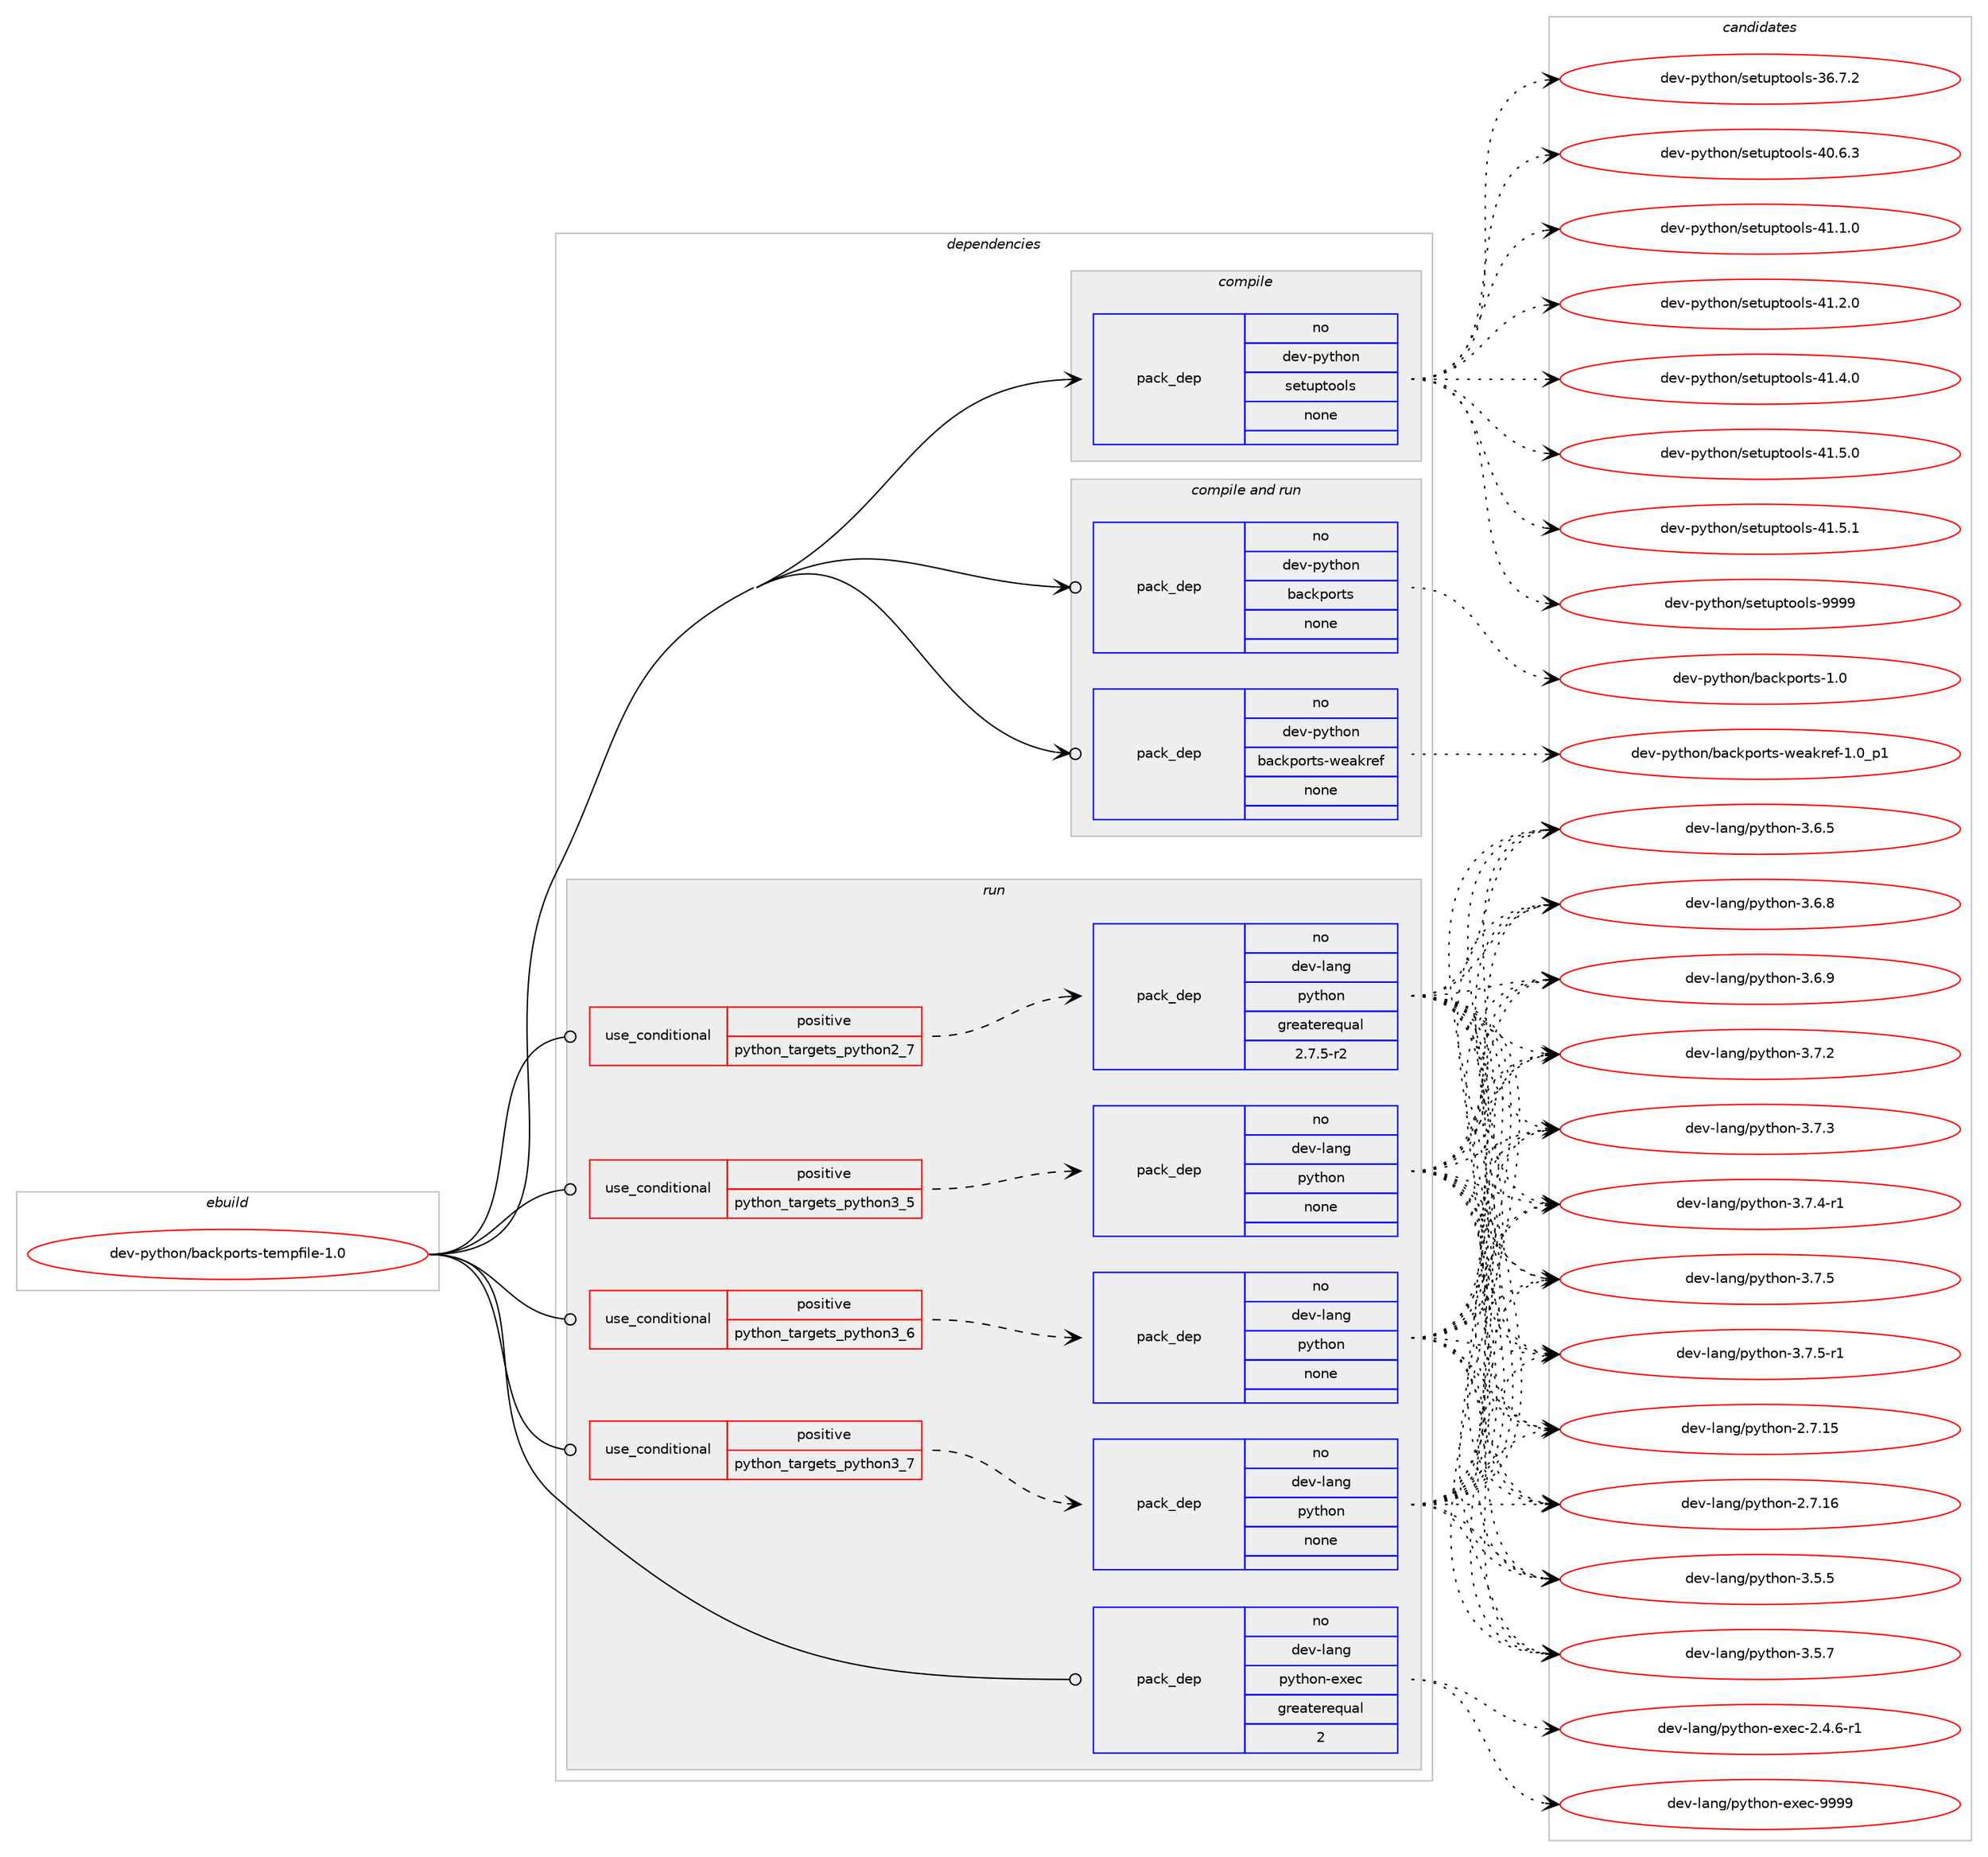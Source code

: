 digraph prolog {

# *************
# Graph options
# *************

newrank=true;
concentrate=true;
compound=true;
graph [rankdir=LR,fontname=Helvetica,fontsize=10,ranksep=1.5];#, ranksep=2.5, nodesep=0.2];
edge  [arrowhead=vee];
node  [fontname=Helvetica,fontsize=10];

# **********
# The ebuild
# **********

subgraph cluster_leftcol {
color=gray;
rank=same;
label=<<i>ebuild</i>>;
id [label="dev-python/backports-tempfile-1.0", color=red, width=4, href="../dev-python/backports-tempfile-1.0.svg"];
}

# ****************
# The dependencies
# ****************

subgraph cluster_midcol {
color=gray;
label=<<i>dependencies</i>>;
subgraph cluster_compile {
fillcolor="#eeeeee";
style=filled;
label=<<i>compile</i>>;
subgraph pack447567 {
dependency596024 [label=<<TABLE BORDER="0" CELLBORDER="1" CELLSPACING="0" CELLPADDING="4" WIDTH="220"><TR><TD ROWSPAN="6" CELLPADDING="30">pack_dep</TD></TR><TR><TD WIDTH="110">no</TD></TR><TR><TD>dev-python</TD></TR><TR><TD>setuptools</TD></TR><TR><TD>none</TD></TR><TR><TD></TD></TR></TABLE>>, shape=none, color=blue];
}
id:e -> dependency596024:w [weight=20,style="solid",arrowhead="vee"];
}
subgraph cluster_compileandrun {
fillcolor="#eeeeee";
style=filled;
label=<<i>compile and run</i>>;
subgraph pack447568 {
dependency596025 [label=<<TABLE BORDER="0" CELLBORDER="1" CELLSPACING="0" CELLPADDING="4" WIDTH="220"><TR><TD ROWSPAN="6" CELLPADDING="30">pack_dep</TD></TR><TR><TD WIDTH="110">no</TD></TR><TR><TD>dev-python</TD></TR><TR><TD>backports</TD></TR><TR><TD>none</TD></TR><TR><TD></TD></TR></TABLE>>, shape=none, color=blue];
}
id:e -> dependency596025:w [weight=20,style="solid",arrowhead="odotvee"];
subgraph pack447569 {
dependency596026 [label=<<TABLE BORDER="0" CELLBORDER="1" CELLSPACING="0" CELLPADDING="4" WIDTH="220"><TR><TD ROWSPAN="6" CELLPADDING="30">pack_dep</TD></TR><TR><TD WIDTH="110">no</TD></TR><TR><TD>dev-python</TD></TR><TR><TD>backports-weakref</TD></TR><TR><TD>none</TD></TR><TR><TD></TD></TR></TABLE>>, shape=none, color=blue];
}
id:e -> dependency596026:w [weight=20,style="solid",arrowhead="odotvee"];
}
subgraph cluster_run {
fillcolor="#eeeeee";
style=filled;
label=<<i>run</i>>;
subgraph cond136683 {
dependency596027 [label=<<TABLE BORDER="0" CELLBORDER="1" CELLSPACING="0" CELLPADDING="4"><TR><TD ROWSPAN="3" CELLPADDING="10">use_conditional</TD></TR><TR><TD>positive</TD></TR><TR><TD>python_targets_python2_7</TD></TR></TABLE>>, shape=none, color=red];
subgraph pack447570 {
dependency596028 [label=<<TABLE BORDER="0" CELLBORDER="1" CELLSPACING="0" CELLPADDING="4" WIDTH="220"><TR><TD ROWSPAN="6" CELLPADDING="30">pack_dep</TD></TR><TR><TD WIDTH="110">no</TD></TR><TR><TD>dev-lang</TD></TR><TR><TD>python</TD></TR><TR><TD>greaterequal</TD></TR><TR><TD>2.7.5-r2</TD></TR></TABLE>>, shape=none, color=blue];
}
dependency596027:e -> dependency596028:w [weight=20,style="dashed",arrowhead="vee"];
}
id:e -> dependency596027:w [weight=20,style="solid",arrowhead="odot"];
subgraph cond136684 {
dependency596029 [label=<<TABLE BORDER="0" CELLBORDER="1" CELLSPACING="0" CELLPADDING="4"><TR><TD ROWSPAN="3" CELLPADDING="10">use_conditional</TD></TR><TR><TD>positive</TD></TR><TR><TD>python_targets_python3_5</TD></TR></TABLE>>, shape=none, color=red];
subgraph pack447571 {
dependency596030 [label=<<TABLE BORDER="0" CELLBORDER="1" CELLSPACING="0" CELLPADDING="4" WIDTH="220"><TR><TD ROWSPAN="6" CELLPADDING="30">pack_dep</TD></TR><TR><TD WIDTH="110">no</TD></TR><TR><TD>dev-lang</TD></TR><TR><TD>python</TD></TR><TR><TD>none</TD></TR><TR><TD></TD></TR></TABLE>>, shape=none, color=blue];
}
dependency596029:e -> dependency596030:w [weight=20,style="dashed",arrowhead="vee"];
}
id:e -> dependency596029:w [weight=20,style="solid",arrowhead="odot"];
subgraph cond136685 {
dependency596031 [label=<<TABLE BORDER="0" CELLBORDER="1" CELLSPACING="0" CELLPADDING="4"><TR><TD ROWSPAN="3" CELLPADDING="10">use_conditional</TD></TR><TR><TD>positive</TD></TR><TR><TD>python_targets_python3_6</TD></TR></TABLE>>, shape=none, color=red];
subgraph pack447572 {
dependency596032 [label=<<TABLE BORDER="0" CELLBORDER="1" CELLSPACING="0" CELLPADDING="4" WIDTH="220"><TR><TD ROWSPAN="6" CELLPADDING="30">pack_dep</TD></TR><TR><TD WIDTH="110">no</TD></TR><TR><TD>dev-lang</TD></TR><TR><TD>python</TD></TR><TR><TD>none</TD></TR><TR><TD></TD></TR></TABLE>>, shape=none, color=blue];
}
dependency596031:e -> dependency596032:w [weight=20,style="dashed",arrowhead="vee"];
}
id:e -> dependency596031:w [weight=20,style="solid",arrowhead="odot"];
subgraph cond136686 {
dependency596033 [label=<<TABLE BORDER="0" CELLBORDER="1" CELLSPACING="0" CELLPADDING="4"><TR><TD ROWSPAN="3" CELLPADDING="10">use_conditional</TD></TR><TR><TD>positive</TD></TR><TR><TD>python_targets_python3_7</TD></TR></TABLE>>, shape=none, color=red];
subgraph pack447573 {
dependency596034 [label=<<TABLE BORDER="0" CELLBORDER="1" CELLSPACING="0" CELLPADDING="4" WIDTH="220"><TR><TD ROWSPAN="6" CELLPADDING="30">pack_dep</TD></TR><TR><TD WIDTH="110">no</TD></TR><TR><TD>dev-lang</TD></TR><TR><TD>python</TD></TR><TR><TD>none</TD></TR><TR><TD></TD></TR></TABLE>>, shape=none, color=blue];
}
dependency596033:e -> dependency596034:w [weight=20,style="dashed",arrowhead="vee"];
}
id:e -> dependency596033:w [weight=20,style="solid",arrowhead="odot"];
subgraph pack447574 {
dependency596035 [label=<<TABLE BORDER="0" CELLBORDER="1" CELLSPACING="0" CELLPADDING="4" WIDTH="220"><TR><TD ROWSPAN="6" CELLPADDING="30">pack_dep</TD></TR><TR><TD WIDTH="110">no</TD></TR><TR><TD>dev-lang</TD></TR><TR><TD>python-exec</TD></TR><TR><TD>greaterequal</TD></TR><TR><TD>2</TD></TR></TABLE>>, shape=none, color=blue];
}
id:e -> dependency596035:w [weight=20,style="solid",arrowhead="odot"];
}
}

# **************
# The candidates
# **************

subgraph cluster_choices {
rank=same;
color=gray;
label=<<i>candidates</i>>;

subgraph choice447567 {
color=black;
nodesep=1;
choice100101118451121211161041111104711510111611711211611111110811545515446554650 [label="dev-python/setuptools-36.7.2", color=red, width=4,href="../dev-python/setuptools-36.7.2.svg"];
choice100101118451121211161041111104711510111611711211611111110811545524846544651 [label="dev-python/setuptools-40.6.3", color=red, width=4,href="../dev-python/setuptools-40.6.3.svg"];
choice100101118451121211161041111104711510111611711211611111110811545524946494648 [label="dev-python/setuptools-41.1.0", color=red, width=4,href="../dev-python/setuptools-41.1.0.svg"];
choice100101118451121211161041111104711510111611711211611111110811545524946504648 [label="dev-python/setuptools-41.2.0", color=red, width=4,href="../dev-python/setuptools-41.2.0.svg"];
choice100101118451121211161041111104711510111611711211611111110811545524946524648 [label="dev-python/setuptools-41.4.0", color=red, width=4,href="../dev-python/setuptools-41.4.0.svg"];
choice100101118451121211161041111104711510111611711211611111110811545524946534648 [label="dev-python/setuptools-41.5.0", color=red, width=4,href="../dev-python/setuptools-41.5.0.svg"];
choice100101118451121211161041111104711510111611711211611111110811545524946534649 [label="dev-python/setuptools-41.5.1", color=red, width=4,href="../dev-python/setuptools-41.5.1.svg"];
choice10010111845112121116104111110471151011161171121161111111081154557575757 [label="dev-python/setuptools-9999", color=red, width=4,href="../dev-python/setuptools-9999.svg"];
dependency596024:e -> choice100101118451121211161041111104711510111611711211611111110811545515446554650:w [style=dotted,weight="100"];
dependency596024:e -> choice100101118451121211161041111104711510111611711211611111110811545524846544651:w [style=dotted,weight="100"];
dependency596024:e -> choice100101118451121211161041111104711510111611711211611111110811545524946494648:w [style=dotted,weight="100"];
dependency596024:e -> choice100101118451121211161041111104711510111611711211611111110811545524946504648:w [style=dotted,weight="100"];
dependency596024:e -> choice100101118451121211161041111104711510111611711211611111110811545524946524648:w [style=dotted,weight="100"];
dependency596024:e -> choice100101118451121211161041111104711510111611711211611111110811545524946534648:w [style=dotted,weight="100"];
dependency596024:e -> choice100101118451121211161041111104711510111611711211611111110811545524946534649:w [style=dotted,weight="100"];
dependency596024:e -> choice10010111845112121116104111110471151011161171121161111111081154557575757:w [style=dotted,weight="100"];
}
subgraph choice447568 {
color=black;
nodesep=1;
choice100101118451121211161041111104798979910711211111411611545494648 [label="dev-python/backports-1.0", color=red, width=4,href="../dev-python/backports-1.0.svg"];
dependency596025:e -> choice100101118451121211161041111104798979910711211111411611545494648:w [style=dotted,weight="100"];
}
subgraph choice447569 {
color=black;
nodesep=1;
choice10010111845112121116104111110479897991071121111141161154511910197107114101102454946489511249 [label="dev-python/backports-weakref-1.0_p1", color=red, width=4,href="../dev-python/backports-weakref-1.0_p1.svg"];
dependency596026:e -> choice10010111845112121116104111110479897991071121111141161154511910197107114101102454946489511249:w [style=dotted,weight="100"];
}
subgraph choice447570 {
color=black;
nodesep=1;
choice10010111845108971101034711212111610411111045504655464953 [label="dev-lang/python-2.7.15", color=red, width=4,href="../dev-lang/python-2.7.15.svg"];
choice10010111845108971101034711212111610411111045504655464954 [label="dev-lang/python-2.7.16", color=red, width=4,href="../dev-lang/python-2.7.16.svg"];
choice100101118451089711010347112121116104111110455146534653 [label="dev-lang/python-3.5.5", color=red, width=4,href="../dev-lang/python-3.5.5.svg"];
choice100101118451089711010347112121116104111110455146534655 [label="dev-lang/python-3.5.7", color=red, width=4,href="../dev-lang/python-3.5.7.svg"];
choice100101118451089711010347112121116104111110455146544653 [label="dev-lang/python-3.6.5", color=red, width=4,href="../dev-lang/python-3.6.5.svg"];
choice100101118451089711010347112121116104111110455146544656 [label="dev-lang/python-3.6.8", color=red, width=4,href="../dev-lang/python-3.6.8.svg"];
choice100101118451089711010347112121116104111110455146544657 [label="dev-lang/python-3.6.9", color=red, width=4,href="../dev-lang/python-3.6.9.svg"];
choice100101118451089711010347112121116104111110455146554650 [label="dev-lang/python-3.7.2", color=red, width=4,href="../dev-lang/python-3.7.2.svg"];
choice100101118451089711010347112121116104111110455146554651 [label="dev-lang/python-3.7.3", color=red, width=4,href="../dev-lang/python-3.7.3.svg"];
choice1001011184510897110103471121211161041111104551465546524511449 [label="dev-lang/python-3.7.4-r1", color=red, width=4,href="../dev-lang/python-3.7.4-r1.svg"];
choice100101118451089711010347112121116104111110455146554653 [label="dev-lang/python-3.7.5", color=red, width=4,href="../dev-lang/python-3.7.5.svg"];
choice1001011184510897110103471121211161041111104551465546534511449 [label="dev-lang/python-3.7.5-r1", color=red, width=4,href="../dev-lang/python-3.7.5-r1.svg"];
dependency596028:e -> choice10010111845108971101034711212111610411111045504655464953:w [style=dotted,weight="100"];
dependency596028:e -> choice10010111845108971101034711212111610411111045504655464954:w [style=dotted,weight="100"];
dependency596028:e -> choice100101118451089711010347112121116104111110455146534653:w [style=dotted,weight="100"];
dependency596028:e -> choice100101118451089711010347112121116104111110455146534655:w [style=dotted,weight="100"];
dependency596028:e -> choice100101118451089711010347112121116104111110455146544653:w [style=dotted,weight="100"];
dependency596028:e -> choice100101118451089711010347112121116104111110455146544656:w [style=dotted,weight="100"];
dependency596028:e -> choice100101118451089711010347112121116104111110455146544657:w [style=dotted,weight="100"];
dependency596028:e -> choice100101118451089711010347112121116104111110455146554650:w [style=dotted,weight="100"];
dependency596028:e -> choice100101118451089711010347112121116104111110455146554651:w [style=dotted,weight="100"];
dependency596028:e -> choice1001011184510897110103471121211161041111104551465546524511449:w [style=dotted,weight="100"];
dependency596028:e -> choice100101118451089711010347112121116104111110455146554653:w [style=dotted,weight="100"];
dependency596028:e -> choice1001011184510897110103471121211161041111104551465546534511449:w [style=dotted,weight="100"];
}
subgraph choice447571 {
color=black;
nodesep=1;
choice10010111845108971101034711212111610411111045504655464953 [label="dev-lang/python-2.7.15", color=red, width=4,href="../dev-lang/python-2.7.15.svg"];
choice10010111845108971101034711212111610411111045504655464954 [label="dev-lang/python-2.7.16", color=red, width=4,href="../dev-lang/python-2.7.16.svg"];
choice100101118451089711010347112121116104111110455146534653 [label="dev-lang/python-3.5.5", color=red, width=4,href="../dev-lang/python-3.5.5.svg"];
choice100101118451089711010347112121116104111110455146534655 [label="dev-lang/python-3.5.7", color=red, width=4,href="../dev-lang/python-3.5.7.svg"];
choice100101118451089711010347112121116104111110455146544653 [label="dev-lang/python-3.6.5", color=red, width=4,href="../dev-lang/python-3.6.5.svg"];
choice100101118451089711010347112121116104111110455146544656 [label="dev-lang/python-3.6.8", color=red, width=4,href="../dev-lang/python-3.6.8.svg"];
choice100101118451089711010347112121116104111110455146544657 [label="dev-lang/python-3.6.9", color=red, width=4,href="../dev-lang/python-3.6.9.svg"];
choice100101118451089711010347112121116104111110455146554650 [label="dev-lang/python-3.7.2", color=red, width=4,href="../dev-lang/python-3.7.2.svg"];
choice100101118451089711010347112121116104111110455146554651 [label="dev-lang/python-3.7.3", color=red, width=4,href="../dev-lang/python-3.7.3.svg"];
choice1001011184510897110103471121211161041111104551465546524511449 [label="dev-lang/python-3.7.4-r1", color=red, width=4,href="../dev-lang/python-3.7.4-r1.svg"];
choice100101118451089711010347112121116104111110455146554653 [label="dev-lang/python-3.7.5", color=red, width=4,href="../dev-lang/python-3.7.5.svg"];
choice1001011184510897110103471121211161041111104551465546534511449 [label="dev-lang/python-3.7.5-r1", color=red, width=4,href="../dev-lang/python-3.7.5-r1.svg"];
dependency596030:e -> choice10010111845108971101034711212111610411111045504655464953:w [style=dotted,weight="100"];
dependency596030:e -> choice10010111845108971101034711212111610411111045504655464954:w [style=dotted,weight="100"];
dependency596030:e -> choice100101118451089711010347112121116104111110455146534653:w [style=dotted,weight="100"];
dependency596030:e -> choice100101118451089711010347112121116104111110455146534655:w [style=dotted,weight="100"];
dependency596030:e -> choice100101118451089711010347112121116104111110455146544653:w [style=dotted,weight="100"];
dependency596030:e -> choice100101118451089711010347112121116104111110455146544656:w [style=dotted,weight="100"];
dependency596030:e -> choice100101118451089711010347112121116104111110455146544657:w [style=dotted,weight="100"];
dependency596030:e -> choice100101118451089711010347112121116104111110455146554650:w [style=dotted,weight="100"];
dependency596030:e -> choice100101118451089711010347112121116104111110455146554651:w [style=dotted,weight="100"];
dependency596030:e -> choice1001011184510897110103471121211161041111104551465546524511449:w [style=dotted,weight="100"];
dependency596030:e -> choice100101118451089711010347112121116104111110455146554653:w [style=dotted,weight="100"];
dependency596030:e -> choice1001011184510897110103471121211161041111104551465546534511449:w [style=dotted,weight="100"];
}
subgraph choice447572 {
color=black;
nodesep=1;
choice10010111845108971101034711212111610411111045504655464953 [label="dev-lang/python-2.7.15", color=red, width=4,href="../dev-lang/python-2.7.15.svg"];
choice10010111845108971101034711212111610411111045504655464954 [label="dev-lang/python-2.7.16", color=red, width=4,href="../dev-lang/python-2.7.16.svg"];
choice100101118451089711010347112121116104111110455146534653 [label="dev-lang/python-3.5.5", color=red, width=4,href="../dev-lang/python-3.5.5.svg"];
choice100101118451089711010347112121116104111110455146534655 [label="dev-lang/python-3.5.7", color=red, width=4,href="../dev-lang/python-3.5.7.svg"];
choice100101118451089711010347112121116104111110455146544653 [label="dev-lang/python-3.6.5", color=red, width=4,href="../dev-lang/python-3.6.5.svg"];
choice100101118451089711010347112121116104111110455146544656 [label="dev-lang/python-3.6.8", color=red, width=4,href="../dev-lang/python-3.6.8.svg"];
choice100101118451089711010347112121116104111110455146544657 [label="dev-lang/python-3.6.9", color=red, width=4,href="../dev-lang/python-3.6.9.svg"];
choice100101118451089711010347112121116104111110455146554650 [label="dev-lang/python-3.7.2", color=red, width=4,href="../dev-lang/python-3.7.2.svg"];
choice100101118451089711010347112121116104111110455146554651 [label="dev-lang/python-3.7.3", color=red, width=4,href="../dev-lang/python-3.7.3.svg"];
choice1001011184510897110103471121211161041111104551465546524511449 [label="dev-lang/python-3.7.4-r1", color=red, width=4,href="../dev-lang/python-3.7.4-r1.svg"];
choice100101118451089711010347112121116104111110455146554653 [label="dev-lang/python-3.7.5", color=red, width=4,href="../dev-lang/python-3.7.5.svg"];
choice1001011184510897110103471121211161041111104551465546534511449 [label="dev-lang/python-3.7.5-r1", color=red, width=4,href="../dev-lang/python-3.7.5-r1.svg"];
dependency596032:e -> choice10010111845108971101034711212111610411111045504655464953:w [style=dotted,weight="100"];
dependency596032:e -> choice10010111845108971101034711212111610411111045504655464954:w [style=dotted,weight="100"];
dependency596032:e -> choice100101118451089711010347112121116104111110455146534653:w [style=dotted,weight="100"];
dependency596032:e -> choice100101118451089711010347112121116104111110455146534655:w [style=dotted,weight="100"];
dependency596032:e -> choice100101118451089711010347112121116104111110455146544653:w [style=dotted,weight="100"];
dependency596032:e -> choice100101118451089711010347112121116104111110455146544656:w [style=dotted,weight="100"];
dependency596032:e -> choice100101118451089711010347112121116104111110455146544657:w [style=dotted,weight="100"];
dependency596032:e -> choice100101118451089711010347112121116104111110455146554650:w [style=dotted,weight="100"];
dependency596032:e -> choice100101118451089711010347112121116104111110455146554651:w [style=dotted,weight="100"];
dependency596032:e -> choice1001011184510897110103471121211161041111104551465546524511449:w [style=dotted,weight="100"];
dependency596032:e -> choice100101118451089711010347112121116104111110455146554653:w [style=dotted,weight="100"];
dependency596032:e -> choice1001011184510897110103471121211161041111104551465546534511449:w [style=dotted,weight="100"];
}
subgraph choice447573 {
color=black;
nodesep=1;
choice10010111845108971101034711212111610411111045504655464953 [label="dev-lang/python-2.7.15", color=red, width=4,href="../dev-lang/python-2.7.15.svg"];
choice10010111845108971101034711212111610411111045504655464954 [label="dev-lang/python-2.7.16", color=red, width=4,href="../dev-lang/python-2.7.16.svg"];
choice100101118451089711010347112121116104111110455146534653 [label="dev-lang/python-3.5.5", color=red, width=4,href="../dev-lang/python-3.5.5.svg"];
choice100101118451089711010347112121116104111110455146534655 [label="dev-lang/python-3.5.7", color=red, width=4,href="../dev-lang/python-3.5.7.svg"];
choice100101118451089711010347112121116104111110455146544653 [label="dev-lang/python-3.6.5", color=red, width=4,href="../dev-lang/python-3.6.5.svg"];
choice100101118451089711010347112121116104111110455146544656 [label="dev-lang/python-3.6.8", color=red, width=4,href="../dev-lang/python-3.6.8.svg"];
choice100101118451089711010347112121116104111110455146544657 [label="dev-lang/python-3.6.9", color=red, width=4,href="../dev-lang/python-3.6.9.svg"];
choice100101118451089711010347112121116104111110455146554650 [label="dev-lang/python-3.7.2", color=red, width=4,href="../dev-lang/python-3.7.2.svg"];
choice100101118451089711010347112121116104111110455146554651 [label="dev-lang/python-3.7.3", color=red, width=4,href="../dev-lang/python-3.7.3.svg"];
choice1001011184510897110103471121211161041111104551465546524511449 [label="dev-lang/python-3.7.4-r1", color=red, width=4,href="../dev-lang/python-3.7.4-r1.svg"];
choice100101118451089711010347112121116104111110455146554653 [label="dev-lang/python-3.7.5", color=red, width=4,href="../dev-lang/python-3.7.5.svg"];
choice1001011184510897110103471121211161041111104551465546534511449 [label="dev-lang/python-3.7.5-r1", color=red, width=4,href="../dev-lang/python-3.7.5-r1.svg"];
dependency596034:e -> choice10010111845108971101034711212111610411111045504655464953:w [style=dotted,weight="100"];
dependency596034:e -> choice10010111845108971101034711212111610411111045504655464954:w [style=dotted,weight="100"];
dependency596034:e -> choice100101118451089711010347112121116104111110455146534653:w [style=dotted,weight="100"];
dependency596034:e -> choice100101118451089711010347112121116104111110455146534655:w [style=dotted,weight="100"];
dependency596034:e -> choice100101118451089711010347112121116104111110455146544653:w [style=dotted,weight="100"];
dependency596034:e -> choice100101118451089711010347112121116104111110455146544656:w [style=dotted,weight="100"];
dependency596034:e -> choice100101118451089711010347112121116104111110455146544657:w [style=dotted,weight="100"];
dependency596034:e -> choice100101118451089711010347112121116104111110455146554650:w [style=dotted,weight="100"];
dependency596034:e -> choice100101118451089711010347112121116104111110455146554651:w [style=dotted,weight="100"];
dependency596034:e -> choice1001011184510897110103471121211161041111104551465546524511449:w [style=dotted,weight="100"];
dependency596034:e -> choice100101118451089711010347112121116104111110455146554653:w [style=dotted,weight="100"];
dependency596034:e -> choice1001011184510897110103471121211161041111104551465546534511449:w [style=dotted,weight="100"];
}
subgraph choice447574 {
color=black;
nodesep=1;
choice10010111845108971101034711212111610411111045101120101994550465246544511449 [label="dev-lang/python-exec-2.4.6-r1", color=red, width=4,href="../dev-lang/python-exec-2.4.6-r1.svg"];
choice10010111845108971101034711212111610411111045101120101994557575757 [label="dev-lang/python-exec-9999", color=red, width=4,href="../dev-lang/python-exec-9999.svg"];
dependency596035:e -> choice10010111845108971101034711212111610411111045101120101994550465246544511449:w [style=dotted,weight="100"];
dependency596035:e -> choice10010111845108971101034711212111610411111045101120101994557575757:w [style=dotted,weight="100"];
}
}

}
